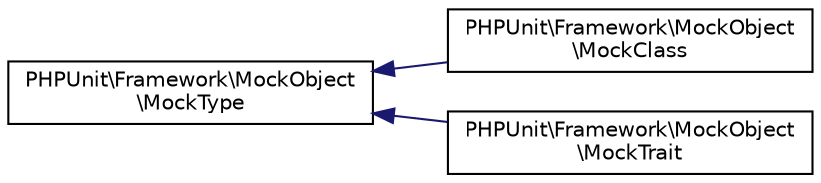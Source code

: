 digraph "Graphical Class Hierarchy"
{
  edge [fontname="Helvetica",fontsize="10",labelfontname="Helvetica",labelfontsize="10"];
  node [fontname="Helvetica",fontsize="10",shape=record];
  rankdir="LR";
  Node0 [label="PHPUnit\\Framework\\MockObject\l\\MockType",height=0.2,width=0.4,color="black", fillcolor="white", style="filled",URL="$interfacePHPUnit_1_1Framework_1_1MockObject_1_1MockType.html"];
  Node0 -> Node1 [dir="back",color="midnightblue",fontsize="10",style="solid",fontname="Helvetica"];
  Node1 [label="PHPUnit\\Framework\\MockObject\l\\MockClass",height=0.2,width=0.4,color="black", fillcolor="white", style="filled",URL="$classPHPUnit_1_1Framework_1_1MockObject_1_1MockClass.html"];
  Node0 -> Node2 [dir="back",color="midnightblue",fontsize="10",style="solid",fontname="Helvetica"];
  Node2 [label="PHPUnit\\Framework\\MockObject\l\\MockTrait",height=0.2,width=0.4,color="black", fillcolor="white", style="filled",URL="$classPHPUnit_1_1Framework_1_1MockObject_1_1MockTrait.html"];
}
